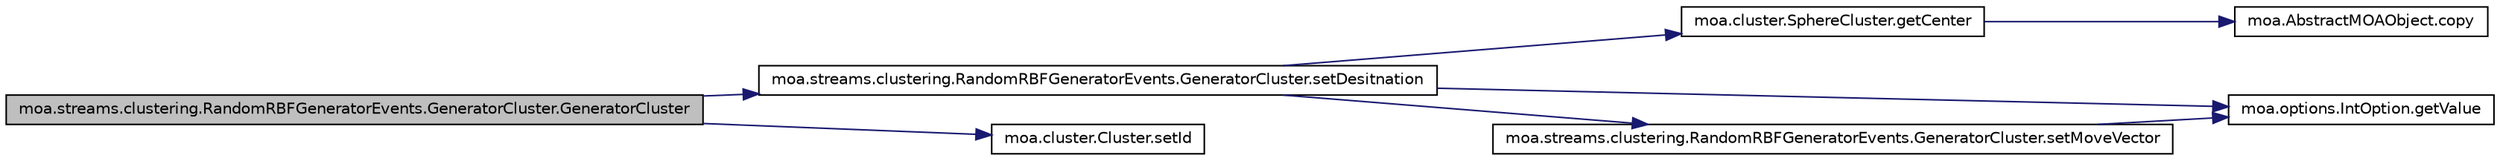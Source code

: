 digraph G
{
  edge [fontname="Helvetica",fontsize="10",labelfontname="Helvetica",labelfontsize="10"];
  node [fontname="Helvetica",fontsize="10",shape=record];
  rankdir=LR;
  Node1 [label="moa.streams.clustering.RandomRBFGeneratorEvents.GeneratorCluster.GeneratorCluster",height=0.2,width=0.4,color="black", fillcolor="grey75", style="filled" fontcolor="black"];
  Node1 -> Node2 [color="midnightblue",fontsize="10",style="solid",fontname="Helvetica"];
  Node2 [label="moa.streams.clustering.RandomRBFGeneratorEvents.GeneratorCluster.setDesitnation",height=0.2,width=0.4,color="black", fillcolor="white", style="filled",URL="$classmoa_1_1streams_1_1clustering_1_1RandomRBFGeneratorEvents_1_1GeneratorCluster.html#a07210af7e2d58616d53d8d84952aa9a3"];
  Node2 -> Node3 [color="midnightblue",fontsize="10",style="solid",fontname="Helvetica"];
  Node3 [label="moa.cluster.SphereCluster.getCenter",height=0.2,width=0.4,color="black", fillcolor="white", style="filled",URL="$classmoa_1_1cluster_1_1SphereCluster.html#aefb8b36adf18a65827154d4b617e867d"];
  Node3 -> Node4 [color="midnightblue",fontsize="10",style="solid",fontname="Helvetica"];
  Node4 [label="moa.AbstractMOAObject.copy",height=0.2,width=0.4,color="black", fillcolor="white", style="filled",URL="$classmoa_1_1AbstractMOAObject.html#a3a6260bd8548c1aff6ea46e49c5c52a5",tooltip="This method produces a copy of this object."];
  Node2 -> Node5 [color="midnightblue",fontsize="10",style="solid",fontname="Helvetica"];
  Node5 [label="moa.options.IntOption.getValue",height=0.2,width=0.4,color="black", fillcolor="white", style="filled",URL="$classmoa_1_1options_1_1IntOption.html#affae8787274b44ab7616d46b8d6c831a"];
  Node2 -> Node6 [color="midnightblue",fontsize="10",style="solid",fontname="Helvetica"];
  Node6 [label="moa.streams.clustering.RandomRBFGeneratorEvents.GeneratorCluster.setMoveVector",height=0.2,width=0.4,color="black", fillcolor="white", style="filled",URL="$classmoa_1_1streams_1_1clustering_1_1RandomRBFGeneratorEvents_1_1GeneratorCluster.html#aa08cb223ff38cd1d550e3e7f28c11d98"];
  Node6 -> Node5 [color="midnightblue",fontsize="10",style="solid",fontname="Helvetica"];
  Node1 -> Node7 [color="midnightblue",fontsize="10",style="solid",fontname="Helvetica"];
  Node7 [label="moa.cluster.Cluster.setId",height=0.2,width=0.4,color="black", fillcolor="white", style="filled",URL="$classmoa_1_1cluster_1_1Cluster.html#ab2150fa98345a6891ed070c12f9ff809"];
}
